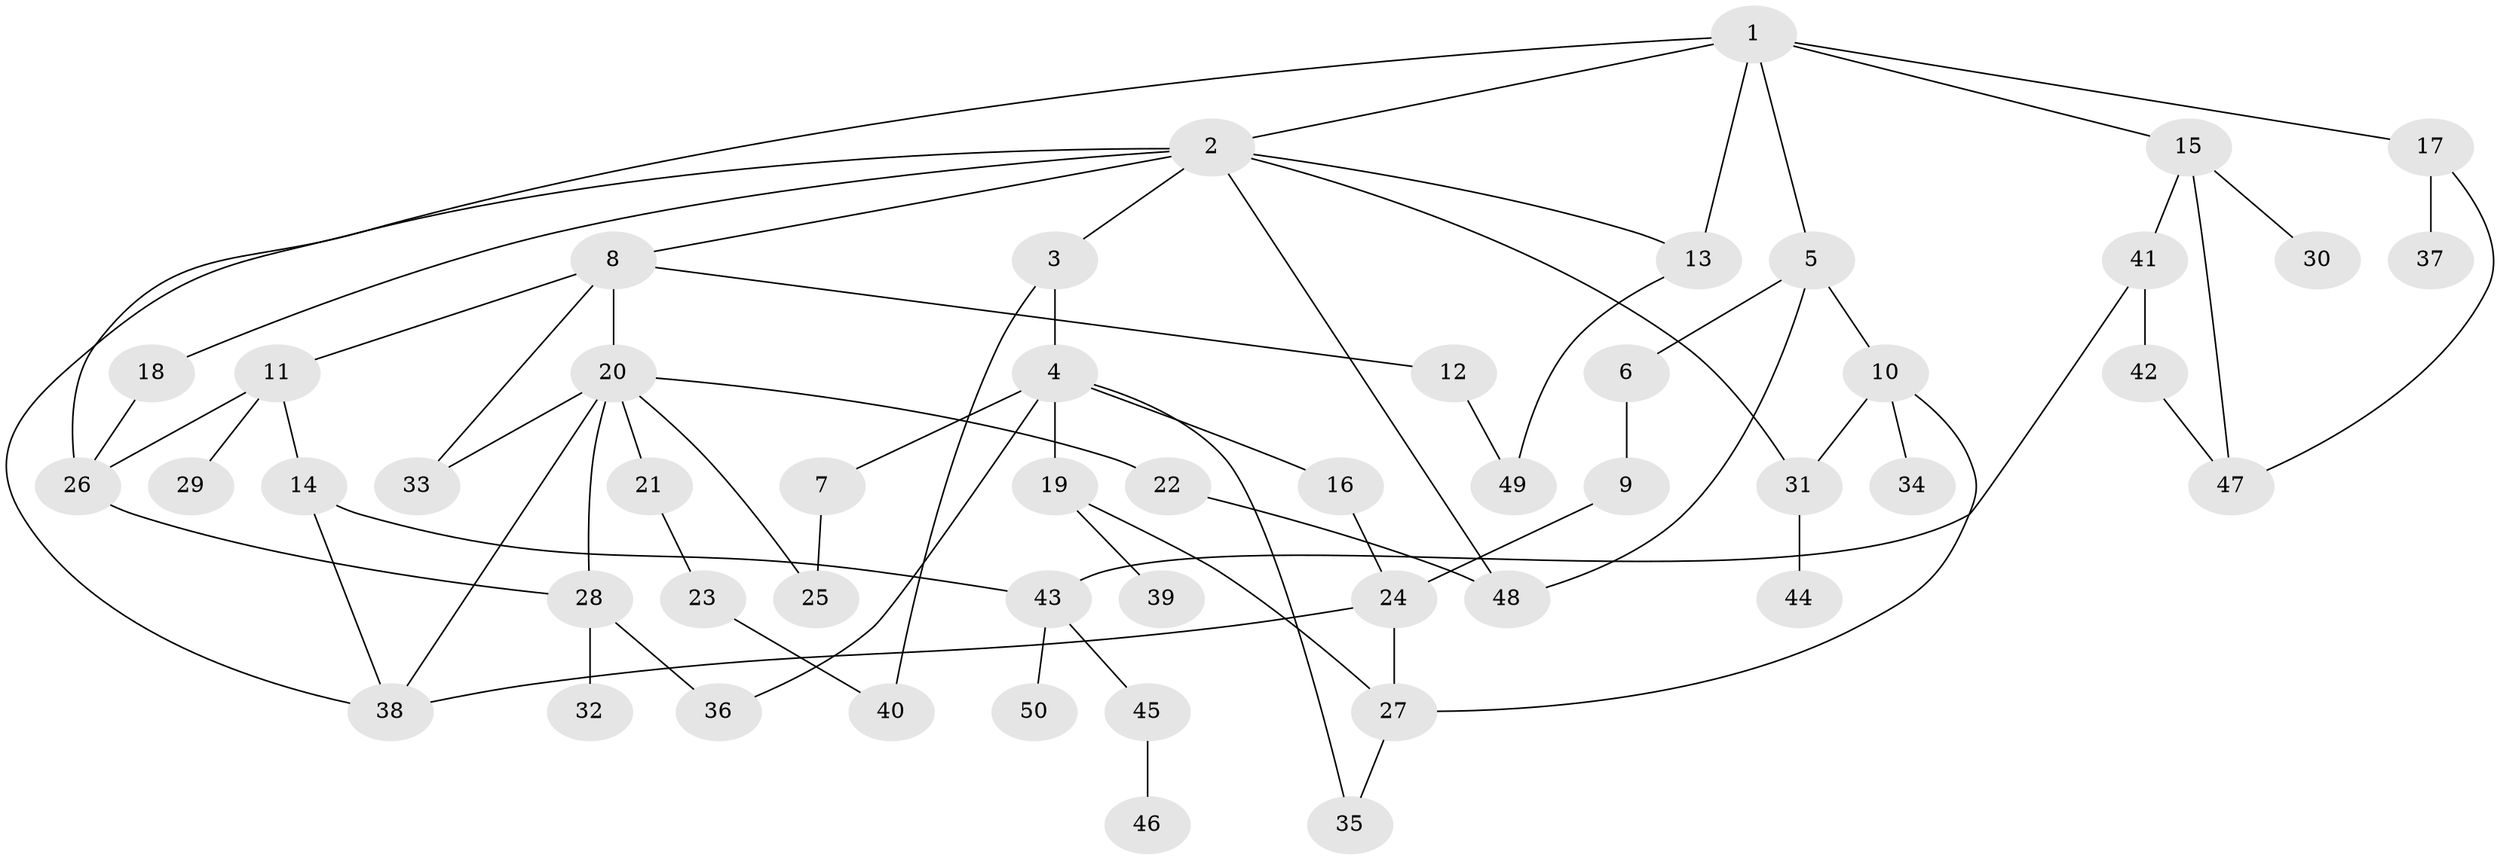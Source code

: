 // Generated by graph-tools (version 1.1) at 2025/25/03/09/25 03:25:29]
// undirected, 50 vertices, 71 edges
graph export_dot {
graph [start="1"]
  node [color=gray90,style=filled];
  1;
  2;
  3;
  4;
  5;
  6;
  7;
  8;
  9;
  10;
  11;
  12;
  13;
  14;
  15;
  16;
  17;
  18;
  19;
  20;
  21;
  22;
  23;
  24;
  25;
  26;
  27;
  28;
  29;
  30;
  31;
  32;
  33;
  34;
  35;
  36;
  37;
  38;
  39;
  40;
  41;
  42;
  43;
  44;
  45;
  46;
  47;
  48;
  49;
  50;
  1 -- 2;
  1 -- 5;
  1 -- 15;
  1 -- 17;
  1 -- 26;
  1 -- 13;
  2 -- 3;
  2 -- 8;
  2 -- 13;
  2 -- 18;
  2 -- 48;
  2 -- 38;
  2 -- 31;
  3 -- 4;
  3 -- 40;
  4 -- 7;
  4 -- 16;
  4 -- 19;
  4 -- 35;
  4 -- 36;
  5 -- 6;
  5 -- 10;
  5 -- 48;
  6 -- 9;
  7 -- 25;
  8 -- 11;
  8 -- 12;
  8 -- 20;
  8 -- 33;
  9 -- 24;
  10 -- 27;
  10 -- 31;
  10 -- 34;
  11 -- 14;
  11 -- 29;
  11 -- 26;
  12 -- 49;
  13 -- 49;
  14 -- 43;
  14 -- 38;
  15 -- 30;
  15 -- 41;
  15 -- 47;
  16 -- 24;
  17 -- 37;
  17 -- 47;
  18 -- 26;
  19 -- 39;
  19 -- 27;
  20 -- 21;
  20 -- 22;
  20 -- 38;
  20 -- 33;
  20 -- 25;
  20 -- 28;
  21 -- 23;
  22 -- 48;
  23 -- 40;
  24 -- 38;
  24 -- 27;
  26 -- 28;
  27 -- 35;
  28 -- 32;
  28 -- 36;
  31 -- 44;
  41 -- 42;
  41 -- 43;
  42 -- 47;
  43 -- 45;
  43 -- 50;
  45 -- 46;
}
